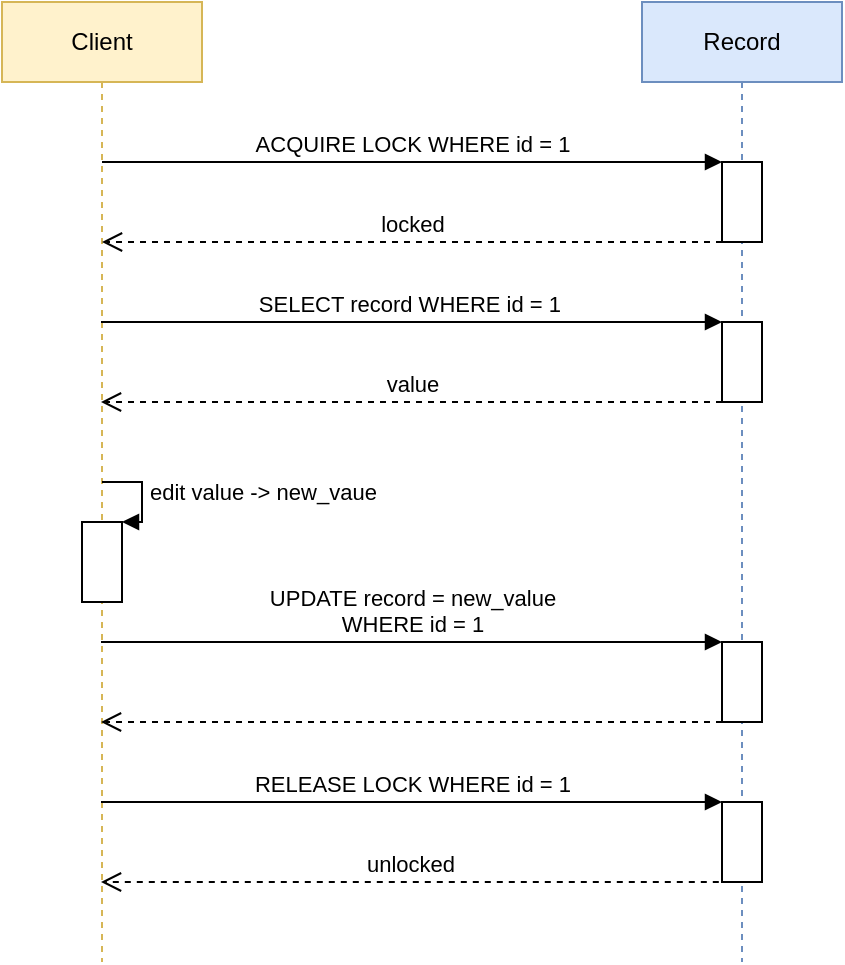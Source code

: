 <mxfile version="13.7.9" type="device" pages="2"><diagram id="9p5fWDM5-PYC88V8uDV9" name="Pessimistic"><mxGraphModel dx="1308" dy="1360" grid="1" gridSize="10" guides="1" tooltips="1" connect="1" arrows="1" fold="1" page="1" pageScale="1" pageWidth="850" pageHeight="1100" math="0" shadow="0"><root><mxCell id="1iEH6RMugdEKekK4IYHk-0"/><mxCell id="1iEH6RMugdEKekK4IYHk-1" parent="1iEH6RMugdEKekK4IYHk-0"/><mxCell id="jptJn0x53Pe2Jexxoez7-4" value="Client" style="shape=umlLifeline;perimeter=lifelinePerimeter;whiteSpace=wrap;html=1;container=1;collapsible=0;recursiveResize=0;outlineConnect=0;fillColor=#fff2cc;strokeColor=#d6b656;" vertex="1" parent="1iEH6RMugdEKekK4IYHk-1"><mxGeometry x="40" y="40" width="100" height="480" as="geometry"/></mxCell><mxCell id="9MzgEc1g5aX9-pJRfjFt-5" value="" style="html=1;points=[];perimeter=orthogonalPerimeter;" vertex="1" parent="jptJn0x53Pe2Jexxoez7-4"><mxGeometry x="40" y="260" width="20" height="40" as="geometry"/></mxCell><mxCell id="9MzgEc1g5aX9-pJRfjFt-6" value="edit value -&amp;gt; new_vaue" style="edgeStyle=orthogonalEdgeStyle;html=1;align=left;spacingLeft=2;endArrow=block;rounded=0;entryX=1;entryY=0;" edge="1" target="9MzgEc1g5aX9-pJRfjFt-5" parent="jptJn0x53Pe2Jexxoez7-4"><mxGeometry relative="1" as="geometry"><mxPoint x="50" y="240" as="sourcePoint"/><Array as="points"><mxPoint x="70" y="240"/></Array></mxGeometry></mxCell><mxCell id="jptJn0x53Pe2Jexxoez7-5" value="Record" style="shape=umlLifeline;perimeter=lifelinePerimeter;whiteSpace=wrap;html=1;container=1;collapsible=0;recursiveResize=0;outlineConnect=0;fillColor=#dae8fc;strokeColor=#6c8ebf;" vertex="1" parent="1iEH6RMugdEKekK4IYHk-1"><mxGeometry x="360" y="40" width="100" height="480" as="geometry"/></mxCell><mxCell id="jptJn0x53Pe2Jexxoez7-6" value="" style="html=1;points=[];perimeter=orthogonalPerimeter;" vertex="1" parent="jptJn0x53Pe2Jexxoez7-5"><mxGeometry x="40" y="80" width="20" height="40" as="geometry"/></mxCell><mxCell id="jptJn0x53Pe2Jexxoez7-9" value="" style="html=1;points=[];perimeter=orthogonalPerimeter;" vertex="1" parent="jptJn0x53Pe2Jexxoez7-5"><mxGeometry x="40" y="160" width="20" height="40" as="geometry"/></mxCell><mxCell id="9MzgEc1g5aX9-pJRfjFt-7" value="" style="html=1;points=[];perimeter=orthogonalPerimeter;" vertex="1" parent="jptJn0x53Pe2Jexxoez7-5"><mxGeometry x="40" y="320" width="20" height="40" as="geometry"/></mxCell><mxCell id="9MzgEc1g5aX9-pJRfjFt-8" value="UPDATE record =&amp;nbsp;&lt;span style=&quot;text-align: left&quot;&gt;new_value&lt;/span&gt;&lt;br&gt;&amp;nbsp;WHERE id = 1&amp;nbsp;" style="html=1;verticalAlign=bottom;endArrow=block;entryX=0;entryY=0;" edge="1" parent="jptJn0x53Pe2Jexxoez7-5" target="9MzgEc1g5aX9-pJRfjFt-7"><mxGeometry relative="1" as="geometry"><mxPoint x="-270.5" y="320" as="sourcePoint"/></mxGeometry></mxCell><mxCell id="9MzgEc1g5aX9-pJRfjFt-9" value="" style="html=1;verticalAlign=bottom;endArrow=open;dashed=1;endSize=8;exitX=0;exitY=1;exitDx=0;exitDy=0;exitPerimeter=0;" edge="1" parent="jptJn0x53Pe2Jexxoez7-5" source="9MzgEc1g5aX9-pJRfjFt-7"><mxGeometry relative="1" as="geometry"><mxPoint x="-270.5" y="360" as="targetPoint"/><mxPoint x="40" y="400" as="sourcePoint"/></mxGeometry></mxCell><mxCell id="jptJn0x53Pe2Jexxoez7-7" value="ACQUIRE LOCK WHERE id = 1" style="html=1;verticalAlign=bottom;endArrow=block;entryX=0;entryY=0;" edge="1" target="jptJn0x53Pe2Jexxoez7-6" parent="1iEH6RMugdEKekK4IYHk-1" source="jptJn0x53Pe2Jexxoez7-4"><mxGeometry relative="1" as="geometry"><mxPoint x="340" y="120" as="sourcePoint"/></mxGeometry></mxCell><mxCell id="jptJn0x53Pe2Jexxoez7-8" value="locked" style="html=1;verticalAlign=bottom;endArrow=open;dashed=1;endSize=8;exitX=0;exitY=1;exitDx=0;exitDy=0;exitPerimeter=0;" edge="1" source="jptJn0x53Pe2Jexxoez7-6" parent="1iEH6RMugdEKekK4IYHk-1" target="jptJn0x53Pe2Jexxoez7-4"><mxGeometry relative="1" as="geometry"><mxPoint x="340" y="196" as="targetPoint"/><mxPoint x="400" y="158" as="sourcePoint"/></mxGeometry></mxCell><mxCell id="jptJn0x53Pe2Jexxoez7-10" value="SELECT record WHERE id = 1&amp;nbsp;" style="html=1;verticalAlign=bottom;endArrow=block;entryX=0;entryY=0;" edge="1" target="jptJn0x53Pe2Jexxoez7-9" parent="1iEH6RMugdEKekK4IYHk-1"><mxGeometry relative="1" as="geometry"><mxPoint x="89.5" y="200" as="sourcePoint"/></mxGeometry></mxCell><mxCell id="jptJn0x53Pe2Jexxoez7-11" value="value" style="html=1;verticalAlign=bottom;endArrow=open;dashed=1;endSize=8;exitX=0;exitY=1;exitDx=0;exitDy=0;exitPerimeter=0;" edge="1" source="jptJn0x53Pe2Jexxoez7-9" parent="1iEH6RMugdEKekK4IYHk-1"><mxGeometry relative="1" as="geometry"><mxPoint x="89.5" y="240" as="targetPoint"/><mxPoint x="400" y="280" as="sourcePoint"/></mxGeometry></mxCell><mxCell id="jptJn0x53Pe2Jexxoez7-13" value="" style="html=1;points=[];perimeter=orthogonalPerimeter;" vertex="1" parent="1iEH6RMugdEKekK4IYHk-1"><mxGeometry x="400" y="440" width="20" height="40" as="geometry"/></mxCell><mxCell id="jptJn0x53Pe2Jexxoez7-14" value="RELEASE LOCK WHERE id = 1" style="html=1;verticalAlign=bottom;endArrow=block;entryX=0;entryY=0;" edge="1" target="jptJn0x53Pe2Jexxoez7-13" parent="1iEH6RMugdEKekK4IYHk-1"><mxGeometry relative="1" as="geometry"><mxPoint x="89.5" y="440" as="sourcePoint"/></mxGeometry></mxCell><mxCell id="jptJn0x53Pe2Jexxoez7-15" value="unlocked" style="html=1;verticalAlign=bottom;endArrow=open;dashed=1;endSize=8;exitX=-0.08;exitY=1;exitDx=0;exitDy=0;exitPerimeter=0;" edge="1" source="jptJn0x53Pe2Jexxoez7-13" parent="1iEH6RMugdEKekK4IYHk-1"><mxGeometry relative="1" as="geometry"><mxPoint x="89.5" y="480" as="targetPoint"/></mxGeometry></mxCell></root></mxGraphModel></diagram><diagram id="GWqVzPr6-8lspMhvX-IH" name="Optimistic"><mxGraphModel dx="769" dy="800" grid="1" gridSize="10" guides="1" tooltips="1" connect="1" arrows="1" fold="1" page="1" pageScale="1" pageWidth="850" pageHeight="1100" math="0" shadow="0"><root><mxCell id="P-wirEYns3-g81-gFQD2-0"/><mxCell id="P-wirEYns3-g81-gFQD2-1" parent="P-wirEYns3-g81-gFQD2-0"/><mxCell id="cxBR13NqwgL2jur7T4sa-0" value="Client" style="shape=umlLifeline;perimeter=lifelinePerimeter;whiteSpace=wrap;html=1;container=1;collapsible=0;recursiveResize=0;outlineConnect=0;fillColor=#ffe6cc;strokeColor=#d79b00;" vertex="1" parent="P-wirEYns3-g81-gFQD2-1"><mxGeometry x="40" y="40" width="100" height="360" as="geometry"/></mxCell><mxCell id="cxBR13NqwgL2jur7T4sa-1" value="Record" style="shape=umlLifeline;perimeter=lifelinePerimeter;whiteSpace=wrap;html=1;container=1;collapsible=0;recursiveResize=0;outlineConnect=0;fillColor=#dae8fc;strokeColor=#6c8ebf;" vertex="1" parent="P-wirEYns3-g81-gFQD2-1"><mxGeometry x="360" y="40" width="100" height="360" as="geometry"/></mxCell><mxCell id="cxBR13NqwgL2jur7T4sa-2" value="" style="html=1;points=[];perimeter=orthogonalPerimeter;" vertex="1" parent="cxBR13NqwgL2jur7T4sa-1"><mxGeometry x="40" y="80" width="20" height="40" as="geometry"/></mxCell><mxCell id="cxBR13NqwgL2jur7T4sa-4" value="" style="html=1;points=[];perimeter=orthogonalPerimeter;" vertex="1" parent="cxBR13NqwgL2jur7T4sa-1"><mxGeometry x="40" y="279.31" width="20" height="40" as="geometry"/></mxCell><mxCell id="cxBR13NqwgL2jur7T4sa-9" value="UPDATE record = new_value, version = current_version&amp;nbsp;+ 1&lt;br&gt;WHERE id = 1 AND version = current_version&amp;nbsp;&amp;nbsp;" style="html=1;verticalAlign=bottom;endArrow=block;entryX=0;entryY=0;" edge="1" parent="cxBR13NqwgL2jur7T4sa-1" target="cxBR13NqwgL2jur7T4sa-4"><mxGeometry relative="1" as="geometry"><mxPoint x="-270.5" y="279.31" as="sourcePoint"/></mxGeometry></mxCell><mxCell id="cxBR13NqwgL2jur7T4sa-10" value="result" style="html=1;verticalAlign=bottom;endArrow=open;dashed=1;endSize=8;exitX=-0.08;exitY=1;exitDx=0;exitDy=0;exitPerimeter=0;" edge="1" parent="cxBR13NqwgL2jur7T4sa-1" source="cxBR13NqwgL2jur7T4sa-4"><mxGeometry relative="1" as="geometry"><mxPoint x="-270.5" y="319.31" as="targetPoint"/></mxGeometry></mxCell><mxCell id="cxBR13NqwgL2jur7T4sa-5" value="SELECT record, version WHERE id = 1" style="html=1;verticalAlign=bottom;endArrow=block;entryX=0;entryY=0;" edge="1" parent="P-wirEYns3-g81-gFQD2-1" source="cxBR13NqwgL2jur7T4sa-0" target="cxBR13NqwgL2jur7T4sa-2"><mxGeometry relative="1" as="geometry"><mxPoint x="340" y="120" as="sourcePoint"/></mxGeometry></mxCell><mxCell id="cxBR13NqwgL2jur7T4sa-6" value="value, current_version" style="html=1;verticalAlign=bottom;endArrow=open;dashed=1;endSize=8;exitX=0;exitY=1;exitDx=0;exitDy=0;exitPerimeter=0;" edge="1" parent="P-wirEYns3-g81-gFQD2-1" source="cxBR13NqwgL2jur7T4sa-2" target="cxBR13NqwgL2jur7T4sa-0"><mxGeometry relative="1" as="geometry"><mxPoint x="340" y="196" as="targetPoint"/><mxPoint x="400" y="158" as="sourcePoint"/></mxGeometry></mxCell><mxCell id="cVqigG5li3t4ZRDrpNgD-0" value="" style="html=1;points=[];perimeter=orthogonalPerimeter;" vertex="1" parent="P-wirEYns3-g81-gFQD2-1"><mxGeometry x="80" y="220" width="20" height="40" as="geometry"/></mxCell><mxCell id="cVqigG5li3t4ZRDrpNgD-1" value="edit value -&amp;gt; new_value" style="edgeStyle=orthogonalEdgeStyle;html=1;align=left;spacingLeft=2;endArrow=block;rounded=0;entryX=1;entryY=0;exitX=0.5;exitY=0.5;exitDx=0;exitDy=0;exitPerimeter=0;" edge="1" target="cVqigG5li3t4ZRDrpNgD-0" parent="P-wirEYns3-g81-gFQD2-1" source="cxBR13NqwgL2jur7T4sa-0"><mxGeometry relative="1" as="geometry"><mxPoint x="95" y="200" as="sourcePoint"/><Array as="points"><mxPoint x="120" y="200"/><mxPoint x="120" y="220"/></Array></mxGeometry></mxCell></root></mxGraphModel></diagram></mxfile>